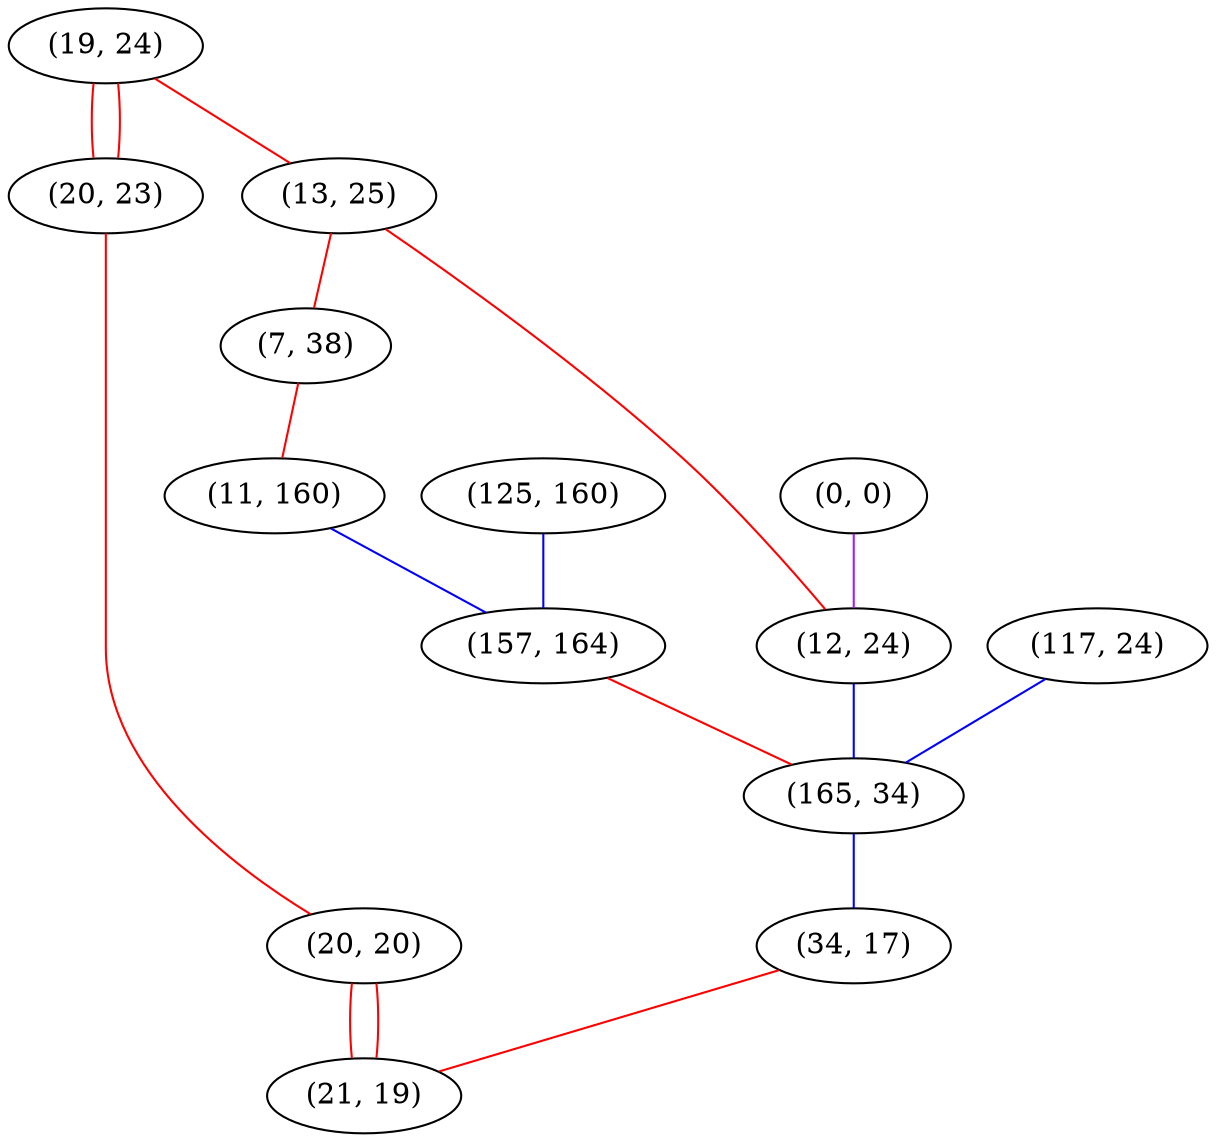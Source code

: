 graph "" {
"(19, 24)";
"(20, 23)";
"(0, 0)";
"(13, 25)";
"(7, 38)";
"(20, 20)";
"(125, 160)";
"(12, 24)";
"(11, 160)";
"(117, 24)";
"(157, 164)";
"(165, 34)";
"(34, 17)";
"(21, 19)";
"(19, 24)" -- "(13, 25)"  [color=red, key=0, weight=1];
"(19, 24)" -- "(20, 23)"  [color=red, key=0, weight=1];
"(19, 24)" -- "(20, 23)"  [color=red, key=1, weight=1];
"(20, 23)" -- "(20, 20)"  [color=red, key=0, weight=1];
"(0, 0)" -- "(12, 24)"  [color=purple, key=0, weight=4];
"(13, 25)" -- "(7, 38)"  [color=red, key=0, weight=1];
"(13, 25)" -- "(12, 24)"  [color=red, key=0, weight=1];
"(7, 38)" -- "(11, 160)"  [color=red, key=0, weight=1];
"(20, 20)" -- "(21, 19)"  [color=red, key=0, weight=1];
"(20, 20)" -- "(21, 19)"  [color=red, key=1, weight=1];
"(125, 160)" -- "(157, 164)"  [color=blue, key=0, weight=3];
"(12, 24)" -- "(165, 34)"  [color=blue, key=0, weight=3];
"(11, 160)" -- "(157, 164)"  [color=blue, key=0, weight=3];
"(117, 24)" -- "(165, 34)"  [color=blue, key=0, weight=3];
"(157, 164)" -- "(165, 34)"  [color=red, key=0, weight=1];
"(165, 34)" -- "(34, 17)"  [color=blue, key=0, weight=3];
"(34, 17)" -- "(21, 19)"  [color=red, key=0, weight=1];
}
